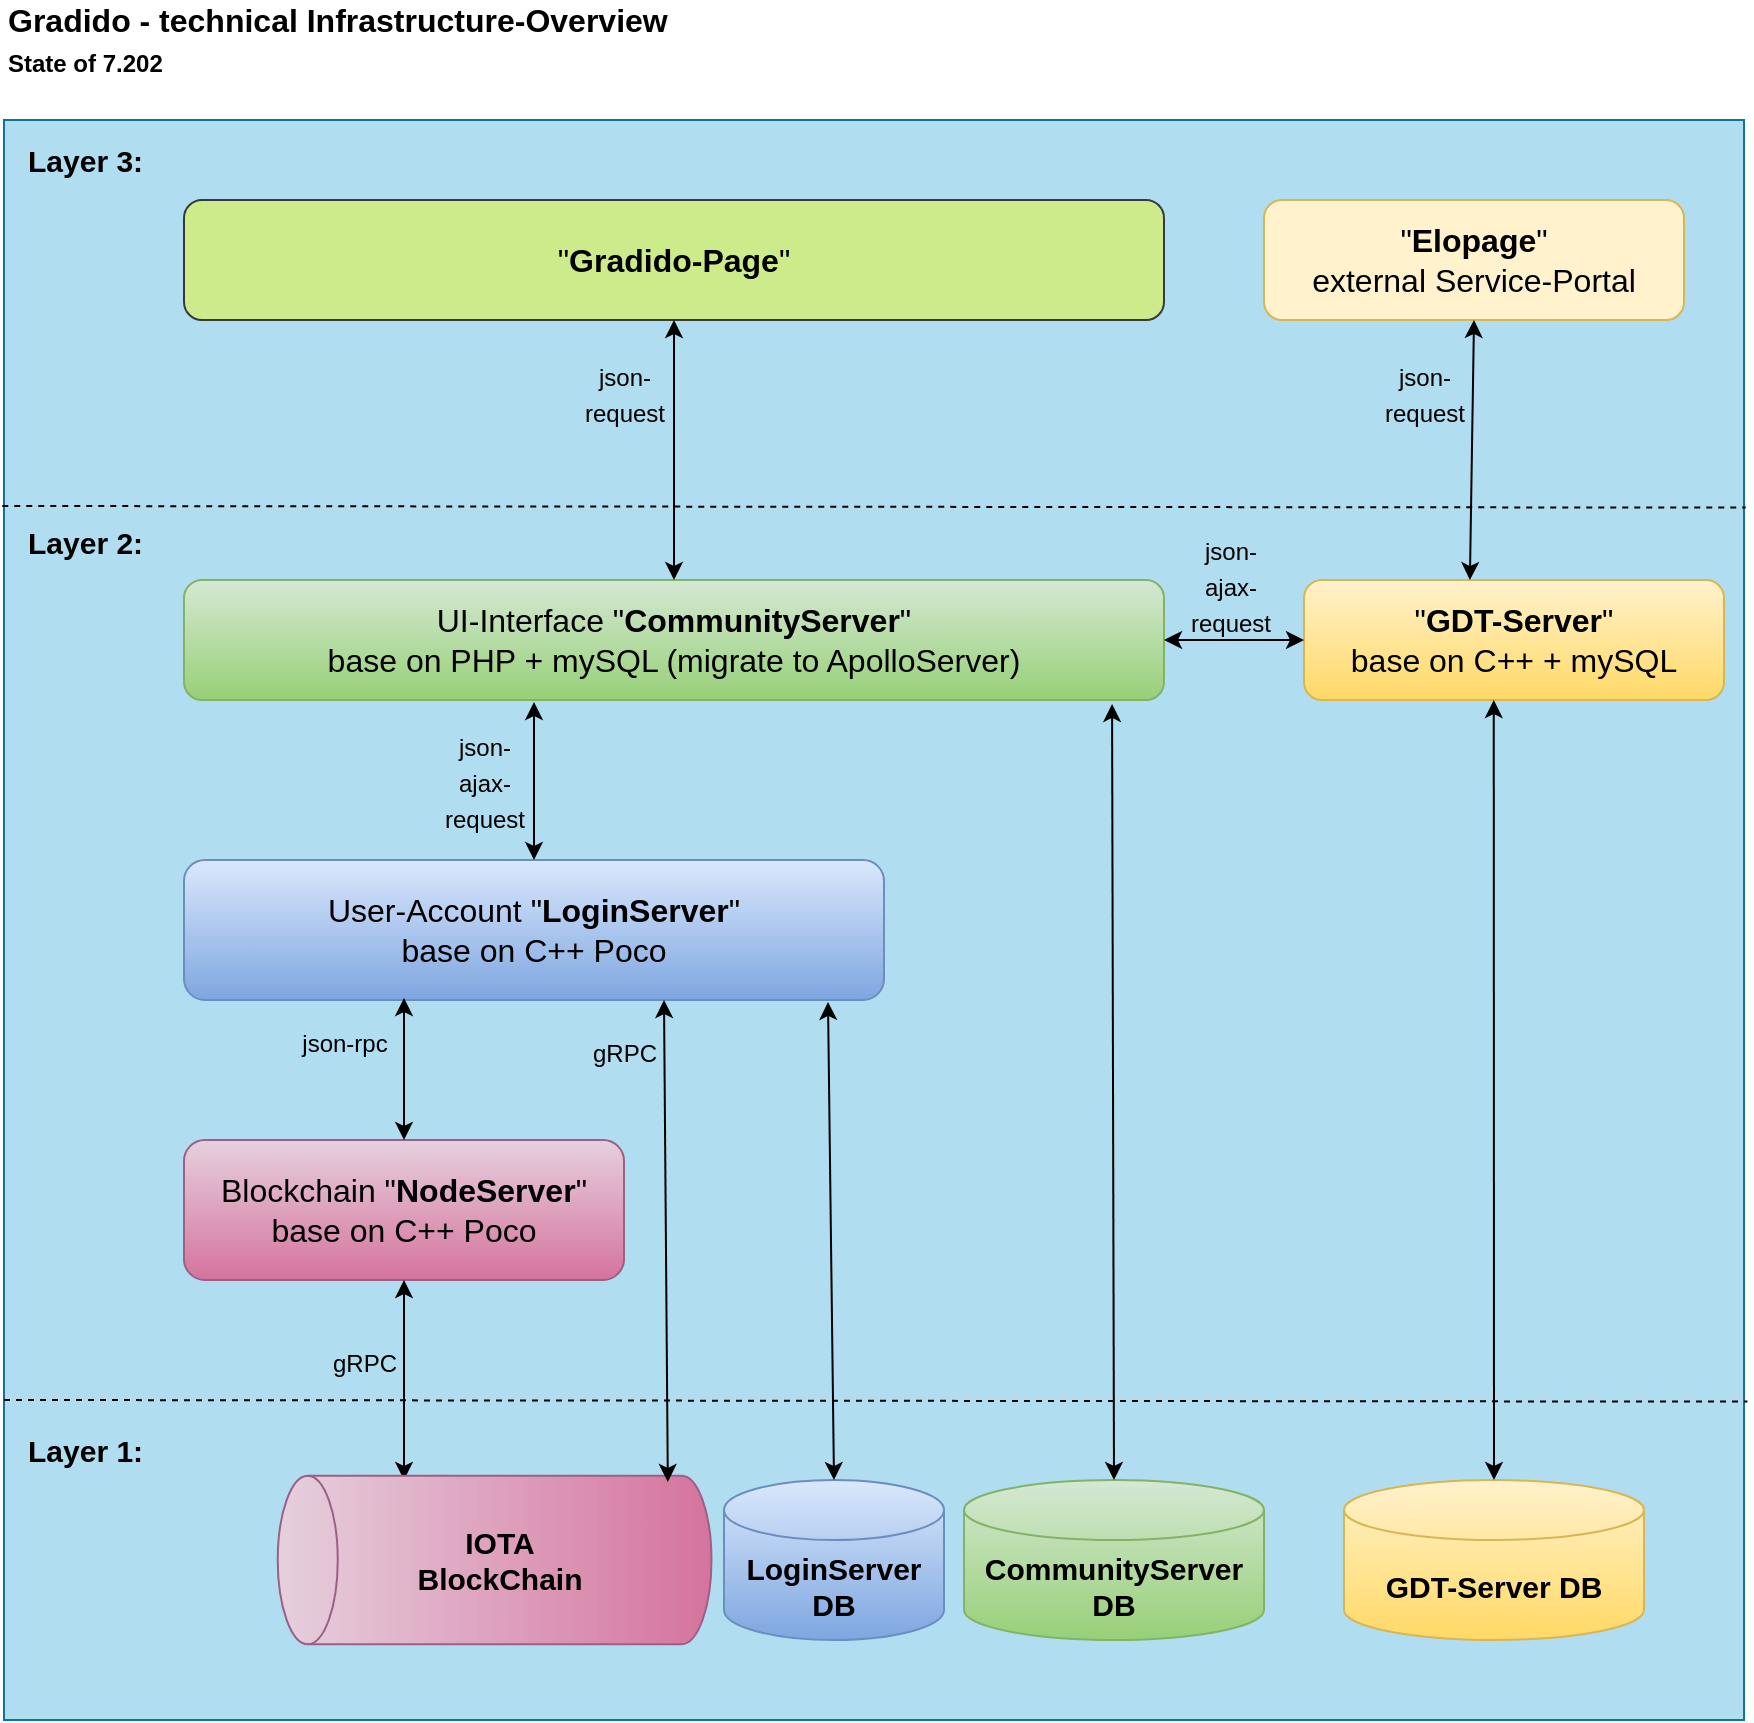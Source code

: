 <mxfile>
    <diagram id="3pXCp0T4fARAkGCHK-PK" name="Page-1">
        <mxGraphModel dx="1088" dy="800" grid="1" gridSize="10" guides="1" tooltips="1" connect="1" arrows="1" fold="1" page="1" pageScale="1" pageWidth="827" pageHeight="1169" math="0" shadow="0">
            <root>
                <mxCell id="0"/>
                <mxCell id="1" parent="0"/>
                <mxCell id="2" value="" style="rounded=0;whiteSpace=wrap;html=1;fillColor=#b1ddf0;strokeColor=#10739e;" parent="1" vertex="1">
                    <mxGeometry x="40" y="80" width="870" height="800" as="geometry"/>
                </mxCell>
                <mxCell id="3" value="Gradido - technical Infrastructure-Overview&lt;br&gt;&lt;font style=&quot;font-size: 12px&quot;&gt;State of 7.202&lt;/font&gt;" style="text;html=1;strokeColor=none;fillColor=none;align=left;verticalAlign=middle;whiteSpace=wrap;rounded=0;fontSize=16;fontStyle=1" parent="1" vertex="1">
                    <mxGeometry x="40" y="20" width="400" height="40" as="geometry"/>
                </mxCell>
                <mxCell id="4" value="UI-Interface &quot;&lt;b&gt;CommunityServer&lt;/b&gt;&quot; &lt;br&gt;base on PHP + mySQL (migrate to ApolloServer)" style="rounded=1;whiteSpace=wrap;html=1;fontSize=16;align=center;fillColor=#d5e8d4;strokeColor=#82b366;gradientColor=#97d077;" parent="1" vertex="1">
                    <mxGeometry x="130" y="310" width="490" height="60" as="geometry"/>
                </mxCell>
                <mxCell id="5" value="User-Account &quot;&lt;b&gt;LoginServer&lt;/b&gt;&quot; &lt;br&gt;base on C++ Poco" style="rounded=1;whiteSpace=wrap;html=1;fontSize=16;align=center;fillColor=#dae8fc;strokeColor=#6c8ebf;gradientColor=#7ea6e0;" parent="1" vertex="1">
                    <mxGeometry x="130" y="450" width="350" height="70" as="geometry"/>
                </mxCell>
                <mxCell id="6" value="Blockchain &quot;&lt;b&gt;NodeServer&lt;/b&gt;&quot; &lt;br&gt;base on C++ Poco" style="rounded=1;whiteSpace=wrap;html=1;fontSize=16;align=center;fillColor=#e6d0de;strokeColor=#996185;gradientColor=#d5739d;" parent="1" vertex="1">
                    <mxGeometry x="130" y="590" width="220" height="70" as="geometry"/>
                </mxCell>
                <mxCell id="7" value="CommunityServer DB" style="shape=cylinder3;whiteSpace=wrap;html=1;boundedLbl=1;backgroundOutline=1;size=15;fillColor=#d5e8d4;strokeColor=#82b366;fontSize=15;fontStyle=1;gradientColor=#97d077;" parent="1" vertex="1">
                    <mxGeometry x="520" y="760" width="150" height="80" as="geometry"/>
                </mxCell>
                <mxCell id="8" value="" style="endArrow=classic;startArrow=classic;html=1;fontSize=15;exitX=0.5;exitY=0;exitDx=0;exitDy=0;exitPerimeter=0;entryX=0.947;entryY=1.033;entryDx=0;entryDy=0;entryPerimeter=0;" parent="1" source="7" target="4" edge="1">
                    <mxGeometry width="50" height="50" relative="1" as="geometry">
                        <mxPoint x="390" y="590" as="sourcePoint"/>
                        <mxPoint x="440" y="540" as="targetPoint"/>
                    </mxGeometry>
                </mxCell>
                <mxCell id="9" value="LoginServer DB" style="shape=cylinder3;whiteSpace=wrap;html=1;boundedLbl=1;backgroundOutline=1;size=15;fillColor=#dae8fc;strokeColor=#6c8ebf;fontSize=15;fontStyle=1;gradientColor=#7ea6e0;" parent="1" vertex="1">
                    <mxGeometry x="400" y="760" width="110" height="80" as="geometry"/>
                </mxCell>
                <mxCell id="10" value="" style="endArrow=classic;startArrow=classic;html=1;fontSize=15;entryX=0.92;entryY=1.014;entryDx=0;entryDy=0;exitX=0.5;exitY=0;exitDx=0;exitDy=0;exitPerimeter=0;entryPerimeter=0;" parent="1" source="9" target="5" edge="1">
                    <mxGeometry width="50" height="50" relative="1" as="geometry">
                        <mxPoint x="715" y="770" as="sourcePoint"/>
                        <mxPoint x="708.24" y="324.02" as="targetPoint"/>
                    </mxGeometry>
                </mxCell>
                <mxCell id="13" value="" style="endArrow=classic;startArrow=classic;html=1;fontSize=15;fontColor=#000000;entryX=0.5;entryY=1;entryDx=0;entryDy=0;" parent="1" target="6" edge="1">
                    <mxGeometry width="50" height="50" relative="1" as="geometry">
                        <mxPoint x="240" y="760" as="sourcePoint"/>
                        <mxPoint x="460" y="550" as="targetPoint"/>
                    </mxGeometry>
                </mxCell>
                <mxCell id="14" value="" style="group" parent="1" vertex="1" connectable="0">
                    <mxGeometry x="200" y="600" width="200" height="183.75" as="geometry"/>
                </mxCell>
                <mxCell id="11" value="" style="shape=cylinder3;whiteSpace=wrap;html=1;boundedLbl=1;backgroundOutline=1;size=15;fillColor=#e6d0de;strokeColor=#996185;fontSize=15;fontStyle=1;gradientColor=#d5739d;rotation=-90;flipH=1;flipV=0;" parent="14" vertex="1">
                    <mxGeometry x="43.2" y="91.56" width="84.21" height="216.87" as="geometry"/>
                </mxCell>
                <mxCell id="12" value="&lt;span style=&quot;font-weight: 700;&quot;&gt;IOTA BlockChain&lt;/span&gt;" style="text;html=1;align=center;verticalAlign=middle;whiteSpace=wrap;rounded=0;fontSize=15;glass=0;opacity=0;fillColor=none;labelBackgroundColor=none;" parent="14" vertex="1">
                    <mxGeometry x="29.998" y="180" width="115.789" height="40" as="geometry"/>
                </mxCell>
                <mxCell id="15" value="&lt;b&gt;Layer 1:&lt;/b&gt;" style="text;html=1;strokeColor=none;fillColor=none;align=left;verticalAlign=middle;whiteSpace=wrap;rounded=0;glass=0;labelBackgroundColor=none;fontSize=15;fontColor=#000000;opacity=0;" parent="1" vertex="1">
                    <mxGeometry x="50" y="735" width="70" height="20" as="geometry"/>
                </mxCell>
                <mxCell id="17" value="" style="endArrow=none;dashed=1;html=1;fontSize=15;fontColor=#000000;entryX=1.002;entryY=0.801;entryDx=0;entryDy=0;entryPerimeter=0;" parent="1" target="2" edge="1">
                    <mxGeometry width="50" height="50" relative="1" as="geometry">
                        <mxPoint x="40" y="720" as="sourcePoint"/>
                        <mxPoint x="802" y="720" as="targetPoint"/>
                    </mxGeometry>
                </mxCell>
                <mxCell id="22" value="&lt;b&gt;Layer 2:&lt;/b&gt;" style="text;html=1;strokeColor=none;fillColor=none;align=left;verticalAlign=middle;whiteSpace=wrap;rounded=0;glass=0;labelBackgroundColor=none;fontSize=15;fontColor=#000000;opacity=0;" parent="1" vertex="1">
                    <mxGeometry x="50" y="281" width="70" height="20" as="geometry"/>
                </mxCell>
                <mxCell id="23" value="" style="endArrow=classic;startArrow=classic;html=1;fontSize=15;fontColor=#000000;exitX=0.5;exitY=0;exitDx=0;exitDy=0;" parent="1" source="6" edge="1">
                    <mxGeometry width="50" height="50" relative="1" as="geometry">
                        <mxPoint x="310" y="767.895" as="sourcePoint"/>
                        <mxPoint x="240" y="519" as="targetPoint"/>
                    </mxGeometry>
                </mxCell>
                <mxCell id="24" value="" style="endArrow=classic;startArrow=classic;html=1;fontSize=15;entryX=0.898;entryY=0.986;entryDx=0;entryDy=0;exitX=0.5;exitY=0;exitDx=0;exitDy=0;exitPerimeter=0;entryPerimeter=0;" parent="1" edge="1">
                    <mxGeometry width="50" height="50" relative="1" as="geometry">
                        <mxPoint x="371.92" y="760.98" as="sourcePoint"/>
                        <mxPoint x="370.0" y="520" as="targetPoint"/>
                    </mxGeometry>
                </mxCell>
                <mxCell id="25" value="" style="endArrow=classic;startArrow=classic;html=1;fontSize=15;fontColor=#000000;exitX=0.5;exitY=0;exitDx=0;exitDy=0;" parent="1" source="5" edge="1">
                    <mxGeometry width="50" height="50" relative="1" as="geometry">
                        <mxPoint x="250" y="600" as="sourcePoint"/>
                        <mxPoint x="305" y="371" as="targetPoint"/>
                    </mxGeometry>
                </mxCell>
                <mxCell id="26" value="&quot;&lt;b&gt;GDT-Server&lt;/b&gt;&quot; &lt;br&gt;base on C++ + mySQL" style="rounded=1;whiteSpace=wrap;html=1;fontSize=16;align=center;fillColor=#fff2cc;strokeColor=#d6b656;gradientColor=#ffd966;" parent="1" vertex="1">
                    <mxGeometry x="690" y="310" width="210" height="60" as="geometry"/>
                </mxCell>
                <mxCell id="27" value="GDT-Server DB" style="shape=cylinder3;whiteSpace=wrap;html=1;boundedLbl=1;backgroundOutline=1;size=15;fillColor=#fff2cc;strokeColor=#d6b656;fontSize=15;fontStyle=1;gradientColor=#ffd966;" parent="1" vertex="1">
                    <mxGeometry x="710" y="760" width="150" height="80" as="geometry"/>
                </mxCell>
                <mxCell id="28" value="" style="endArrow=classic;startArrow=classic;html=1;fontSize=15;exitX=0.5;exitY=0;exitDx=0;exitDy=0;exitPerimeter=0;entryX=0.894;entryY=1;entryDx=0;entryDy=0;entryPerimeter=0;" parent="1" source="27" edge="1">
                    <mxGeometry width="50" height="50" relative="1" as="geometry">
                        <mxPoint x="580" y="590" as="sourcePoint"/>
                        <mxPoint x="784.88" y="370" as="targetPoint"/>
                    </mxGeometry>
                </mxCell>
                <mxCell id="29" value="" style="endArrow=classic;startArrow=classic;html=1;fontSize=15;fontColor=#000000;entryX=0;entryY=0.5;entryDx=0;entryDy=0;" parent="1" target="26" edge="1">
                    <mxGeometry width="50" height="50" relative="1" as="geometry">
                        <mxPoint x="620" y="340" as="sourcePoint"/>
                        <mxPoint x="600" y="520" as="targetPoint"/>
                    </mxGeometry>
                </mxCell>
                <mxCell id="30" value="&lt;font style=&quot;font-size: 12px&quot;&gt;json-&lt;br&gt;ajax-&lt;br&gt;request&lt;/font&gt;" style="edgeLabel;html=1;align=center;verticalAlign=middle;resizable=0;points=[];fontSize=15;fontColor=#000000;labelBackgroundColor=none;" parent="29" vertex="1" connectable="0">
                    <mxGeometry x="-0.343" relative="1" as="geometry">
                        <mxPoint x="10" y="-28" as="offset"/>
                    </mxGeometry>
                </mxCell>
                <mxCell id="31" value="&lt;font style=&quot;font-size: 12px&quot;&gt;json-&lt;br&gt;ajax-&lt;br&gt;request&lt;/font&gt;" style="edgeLabel;html=1;align=center;verticalAlign=middle;resizable=0;points=[];fontSize=15;fontColor=#000000;labelBackgroundColor=none;" parent="1" vertex="1" connectable="0">
                    <mxGeometry x="280" y="410" as="geometry"/>
                </mxCell>
                <mxCell id="32" value="&lt;font style=&quot;font-size: 12px&quot;&gt;json-rpc&lt;br&gt;&lt;/font&gt;" style="edgeLabel;html=1;align=center;verticalAlign=middle;resizable=0;points=[];fontSize=15;fontColor=#000000;labelBackgroundColor=none;" parent="1" vertex="1" connectable="0">
                    <mxGeometry x="210" y="540" as="geometry"/>
                </mxCell>
                <mxCell id="33" value="&lt;font style=&quot;font-size: 12px&quot;&gt;gRPC&lt;br&gt;&lt;/font&gt;" style="edgeLabel;html=1;align=center;verticalAlign=middle;resizable=0;points=[];fontSize=15;fontColor=#000000;labelBackgroundColor=none;" parent="1" vertex="1" connectable="0">
                    <mxGeometry x="220" y="700" as="geometry"/>
                </mxCell>
                <mxCell id="34" value="&lt;font style=&quot;font-size: 12px&quot;&gt;gRPC&lt;br&gt;&lt;/font&gt;" style="edgeLabel;html=1;align=center;verticalAlign=middle;resizable=0;points=[];fontSize=15;fontColor=#000000;labelBackgroundColor=none;" parent="1" vertex="1" connectable="0">
                    <mxGeometry x="350" y="545" as="geometry"/>
                </mxCell>
                <mxCell id="35" value="" style="endArrow=none;dashed=1;html=1;fontSize=15;fontColor=#000000;entryX=1.002;entryY=0.401;entryDx=0;entryDy=0;entryPerimeter=0;exitX=0;exitY=0.4;exitDx=0;exitDy=0;exitPerimeter=0;" parent="1" edge="1">
                    <mxGeometry width="50" height="50" relative="1" as="geometry">
                        <mxPoint x="39.13" y="273" as="sourcePoint"/>
                        <mxPoint x="910.87" y="273.8" as="targetPoint"/>
                    </mxGeometry>
                </mxCell>
                <mxCell id="36" value="&lt;b&gt;Layer 3:&lt;/b&gt;" style="text;html=1;strokeColor=none;fillColor=none;align=left;verticalAlign=middle;whiteSpace=wrap;rounded=0;glass=0;labelBackgroundColor=none;fontSize=15;fontColor=#000000;opacity=0;" parent="1" vertex="1">
                    <mxGeometry x="50" y="90" width="70" height="20" as="geometry"/>
                </mxCell>
                <mxCell id="39" value="&quot;&lt;b&gt;Elopage&lt;/b&gt;&quot; &lt;br&gt;external Service-Portal" style="rounded=1;whiteSpace=wrap;html=1;fontSize=16;align=center;fillColor=#fff2cc;strokeColor=#d6b656;" parent="1" vertex="1">
                    <mxGeometry x="670" y="120" width="210" height="60" as="geometry"/>
                </mxCell>
                <mxCell id="40" value="&quot;&lt;b&gt;Gradido-Page&lt;/b&gt;&quot;" style="rounded=1;whiteSpace=wrap;html=1;fontSize=16;align=center;fillColor=#cdeb8b;strokeColor=#36393d;" parent="1" vertex="1">
                    <mxGeometry x="130" y="120" width="490" height="60" as="geometry"/>
                </mxCell>
                <mxCell id="41" value="" style="endArrow=classic;startArrow=classic;html=1;fontSize=15;fontColor=#000000;entryX=0.5;entryY=1;entryDx=0;entryDy=0;exitX=0.5;exitY=0;exitDx=0;exitDy=0;" parent="1" source="4" target="40" edge="1">
                    <mxGeometry width="50" height="50" relative="1" as="geometry">
                        <mxPoint x="550" y="420" as="sourcePoint"/>
                        <mxPoint x="600" y="370" as="targetPoint"/>
                    </mxGeometry>
                </mxCell>
                <mxCell id="42" value="" style="endArrow=classic;startArrow=classic;html=1;fontSize=15;fontColor=#000000;entryX=0.5;entryY=1;entryDx=0;entryDy=0;exitX=0.395;exitY=0;exitDx=0;exitDy=0;exitPerimeter=0;" parent="1" source="26" target="39" edge="1">
                    <mxGeometry width="50" height="50" relative="1" as="geometry">
                        <mxPoint x="774.5" y="310" as="sourcePoint"/>
                        <mxPoint x="774.5" y="180" as="targetPoint"/>
                    </mxGeometry>
                </mxCell>
                <mxCell id="43" value="&lt;font style=&quot;font-size: 12px&quot;&gt;json-&lt;br&gt;request&lt;/font&gt;" style="edgeLabel;html=1;align=center;verticalAlign=middle;resizable=0;points=[];fontSize=15;fontColor=#000000;labelBackgroundColor=none;" parent="1" vertex="1" connectable="0">
                    <mxGeometry x="350" y="216" as="geometry"/>
                </mxCell>
                <mxCell id="44" value="&lt;font style=&quot;font-size: 12px&quot;&gt;json-&lt;br&gt;request&lt;/font&gt;" style="edgeLabel;html=1;align=center;verticalAlign=middle;resizable=0;points=[];fontSize=15;fontColor=#000000;labelBackgroundColor=none;" parent="1" vertex="1" connectable="0">
                    <mxGeometry x="750" y="216" as="geometry"/>
                </mxCell>
            </root>
        </mxGraphModel>
    </diagram>
</mxfile>